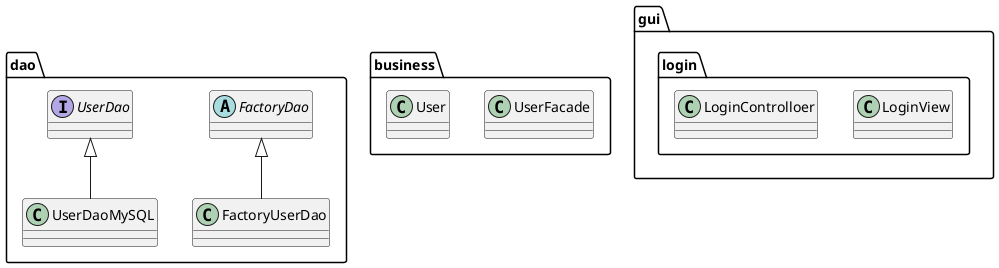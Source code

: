 @startuml

package dao {
    abstract FactoryDao
    class FactoryUserDao
    interface UserDao
    class UserDaoMySQL
    FactoryDao <|-- FactoryUserDao
    UserDao <|-- UserDaoMySQL
}

package business{
    class UserFacade
    class User
}

package gui{
    package login{
        class LoginView
        class LoginControlloer
    }
}



@enduml